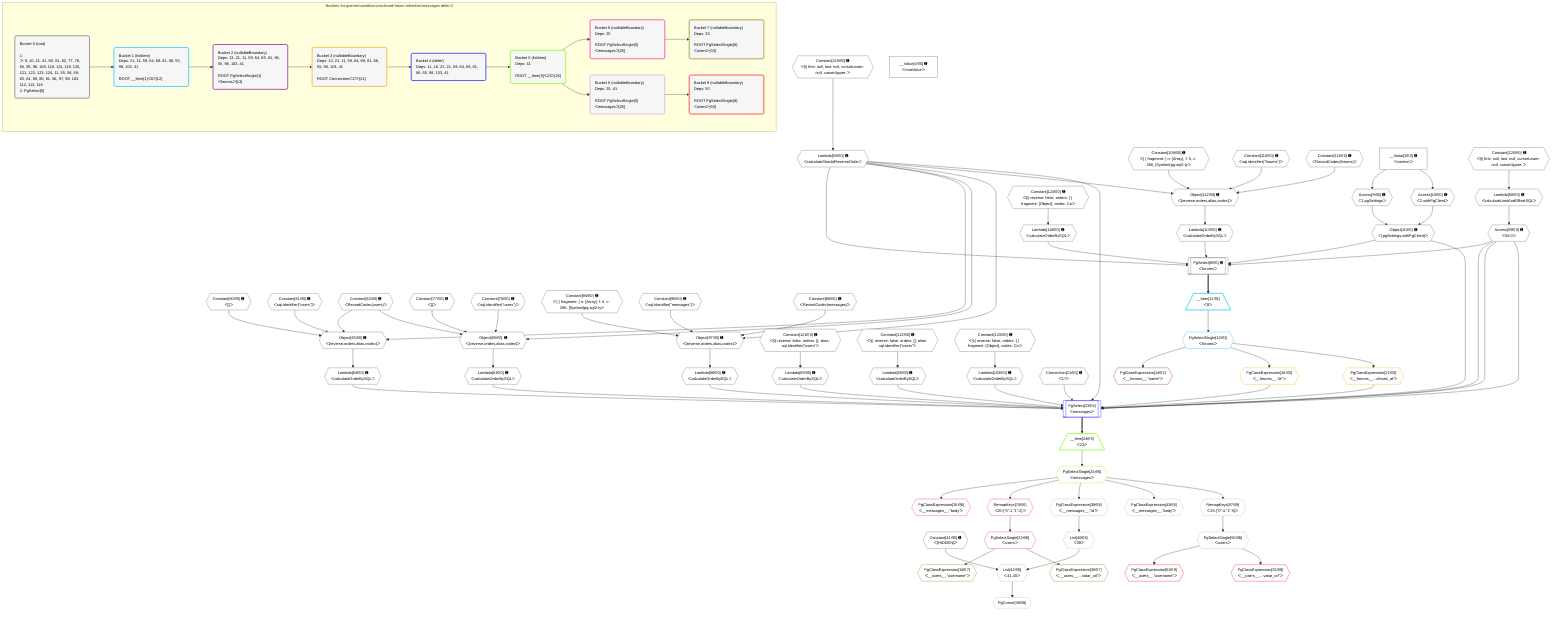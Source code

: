 %%{init: {'themeVariables': { 'fontSize': '12px'}}}%%
graph TD
    classDef path fill:#eee,stroke:#000,color:#000
    classDef plan fill:#fff,stroke-width:1px,color:#000
    classDef itemplan fill:#fff,stroke-width:2px,color:#000
    classDef unbatchedplan fill:#dff,stroke-width:1px,color:#000
    classDef sideeffectplan fill:#fcc,stroke-width:2px,color:#000
    classDef bucket fill:#f6f6f6,color:#000,stroke-width:2px,text-align:left


    %% plan dependencies
    PgSelect8[["PgSelect[8∈0] ➊<br />ᐸforumsᐳ"]]:::plan
    Object11{{"Object[11∈0] ➊<br />ᐸ{pgSettings,withPgClient}ᐳ"}}:::plan
    Lambda55{{"Lambda[55∈0] ➊<br />ᐸcalculateShouldReverseOrderᐳ"}}:::plan
    Access59{{"Access[59∈0] ➊<br />ᐸ58.0ᐳ"}}:::plan
    Lambda113{{"Lambda[113∈0] ➊<br />ᐸcalculateOrderBySQLᐳ"}}:::plan
    Lambda118{{"Lambda[118∈0] ➊<br />ᐸcalculateOrderBySQLᐳ"}}:::plan
    Object11 & Lambda55 & Access59 & Lambda113 & Lambda118 --> PgSelect8
    Object63{{"Object[63∈0] ➊<br />ᐸ{reverse,orders,alias,codec}ᐳ"}}:::plan
    Constant60{{"Constant[60∈0] ➊<br />ᐸ[]ᐳ"}}:::plan
    Constant61{{"Constant[61∈0] ➊<br />ᐸsql.identifier(”users”)ᐳ"}}:::plan
    Constant62{{"Constant[62∈0] ➊<br />ᐸRecordCodec(users)ᐳ"}}:::plan
    Lambda55 & Constant60 & Constant61 & Constant62 --> Object63
    Object80{{"Object[80∈0] ➊<br />ᐸ{reverse,orders,alias,codec}ᐳ"}}:::plan
    Constant77{{"Constant[77∈0] ➊<br />ᐸ[]ᐳ"}}:::plan
    Constant78{{"Constant[78∈0] ➊<br />ᐸsql.identifier(”users”)ᐳ"}}:::plan
    Lambda55 & Constant77 & Constant78 & Constant62 --> Object80
    Object97{{"Object[97∈0] ➊<br />ᐸ{reverse,orders,alias,codec}ᐳ"}}:::plan
    Constant94{{"Constant[94∈0] ➊<br />ᐸ[ { fragment: { n: [Array], f: 0, c: 266, [Symbol(pg-sql2-tyᐳ"}}:::plan
    Constant95{{"Constant[95∈0] ➊<br />ᐸsql.identifier(”messages”)ᐳ"}}:::plan
    Constant96{{"Constant[96∈0] ➊<br />ᐸRecordCodec(messages)ᐳ"}}:::plan
    Lambda55 & Constant94 & Constant95 & Constant96 --> Object97
    Object112{{"Object[112∈0] ➊<br />ᐸ{reverse,orders,alias,codec}ᐳ"}}:::plan
    Constant109{{"Constant[109∈0] ➊<br />ᐸ[ { fragment: { n: [Array], f: 0, c: 266, [Symbol(pg-sql2-tyᐳ"}}:::plan
    Constant110{{"Constant[110∈0] ➊<br />ᐸsql.identifier(”forums”)ᐳ"}}:::plan
    Constant111{{"Constant[111∈0] ➊<br />ᐸRecordCodec(forums)ᐳ"}}:::plan
    Lambda55 & Constant109 & Constant110 & Constant111 --> Object112
    Access9{{"Access[9∈0] ➊<br />ᐸ2.pgSettingsᐳ"}}:::plan
    Access10{{"Access[10∈0] ➊<br />ᐸ2.withPgClientᐳ"}}:::plan
    Access9 & Access10 --> Object11
    __Value2["__Value[2∈0] ➊<br />ᐸcontextᐳ"]:::plan
    __Value2 --> Access9
    __Value2 --> Access10
    Constant119{{"Constant[119∈0] ➊<br />ᐸ§{ first: null, last: null, cursorLower: null, cursorUpper: ᐳ"}}:::plan
    Constant119 --> Lambda55
    Lambda58{{"Lambda[58∈0] ➊<br />ᐸcalculateLimitAndOffsetSQLᐳ"}}:::plan
    Constant120{{"Constant[120∈0] ➊<br />ᐸ§{ first: null, last: null, cursorLower: null, cursorUpper: ᐳ"}}:::plan
    Constant120 --> Lambda58
    Lambda58 --> Access59
    Lambda64{{"Lambda[64∈0] ➊<br />ᐸcalculateOrderBySQLᐳ"}}:::plan
    Object63 --> Lambda64
    Lambda69{{"Lambda[69∈0] ➊<br />ᐸcalculateOrderBySQLᐳ"}}:::plan
    Constant121{{"Constant[121∈0] ➊<br />ᐸ§{ reverse: false, orders: [], alias: sql.identifier(”users”ᐳ"}}:::plan
    Constant121 --> Lambda69
    Lambda81{{"Lambda[81∈0] ➊<br />ᐸcalculateOrderBySQLᐳ"}}:::plan
    Object80 --> Lambda81
    Lambda86{{"Lambda[86∈0] ➊<br />ᐸcalculateOrderBySQLᐳ"}}:::plan
    Constant122{{"Constant[122∈0] ➊<br />ᐸ§{ reverse: false, orders: [], alias: sql.identifier(”users”ᐳ"}}:::plan
    Constant122 --> Lambda86
    Lambda98{{"Lambda[98∈0] ➊<br />ᐸcalculateOrderBySQLᐳ"}}:::plan
    Object97 --> Lambda98
    Lambda103{{"Lambda[103∈0] ➊<br />ᐸcalculateOrderBySQLᐳ"}}:::plan
    Constant123{{"Constant[123∈0] ➊<br />ᐸ§{ reverse: false, orders: [ { fragment: [Object], codec: Coᐳ"}}:::plan
    Constant123 --> Lambda103
    Object112 --> Lambda113
    Constant124{{"Constant[124∈0] ➊<br />ᐸ§{ reverse: false, orders: [ { fragment: [Object], codec: Coᐳ"}}:::plan
    Constant124 --> Lambda118
    __Value4["__Value[4∈0] ➊<br />ᐸrootValueᐳ"]:::plan
    Connection21{{"Connection[21∈0] ➊<br />ᐸ17ᐳ"}}:::plan
    Constant41{{"Constant[41∈0] ➊<br />ᐸ[HIDDEN]ᐳ"}}:::plan
    __Item12[/"__Item[12∈1]<br />ᐸ8ᐳ"\]:::itemplan
    PgSelect8 ==> __Item12
    PgSelectSingle13{{"PgSelectSingle[13∈1]<br />ᐸforumsᐳ"}}:::plan
    __Item12 --> PgSelectSingle13
    PgClassExpression14{{"PgClassExpression[14∈2]<br />ᐸ__forums__.”name”ᐳ"}}:::plan
    PgSelectSingle13 --> PgClassExpression14
    PgClassExpression16{{"PgClassExpression[16∈3]<br />ᐸ__forums__.”id”ᐳ"}}:::plan
    PgSelectSingle13 --> PgClassExpression16
    PgClassExpression22{{"PgClassExpression[22∈3]<br />ᐸ__forums__...chived_at”ᐳ"}}:::plan
    PgSelectSingle13 --> PgClassExpression22
    PgSelect23[["PgSelect[23∈4]<br />ᐸmessagesᐳ"]]:::plan
    Object11 & PgClassExpression16 & PgClassExpression22 & Connection21 & Access59 & Lambda64 & Lambda69 & Access59 & Lambda81 & Lambda86 & Lambda55 & Access59 & Lambda98 & Lambda103 --> PgSelect23
    __Item24[/"__Item[24∈5]<br />ᐸ23ᐳ"\]:::itemplan
    PgSelect23 ==> __Item24
    PgSelectSingle25{{"PgSelectSingle[25∈5]<br />ᐸmessagesᐳ"}}:::plan
    __Item24 --> PgSelectSingle25
    PgClassExpression26{{"PgClassExpression[26∈6]<br />ᐸ__messages__.”body”ᐳ"}}:::plan
    PgSelectSingle25 --> PgClassExpression26
    PgSelectSingle33{{"PgSelectSingle[33∈6]<br />ᐸusersᐳ"}}:::plan
    RemapKeys70{{"RemapKeys[70∈6]<br />ᐸ25:{”0”:1,”1”:2}ᐳ"}}:::plan
    RemapKeys70 --> PgSelectSingle33
    PgSelectSingle25 --> RemapKeys70
    PgClassExpression34{{"PgClassExpression[34∈7]<br />ᐸ__users__.”username”ᐳ"}}:::plan
    PgSelectSingle33 --> PgClassExpression34
    PgClassExpression35{{"PgClassExpression[35∈7]<br />ᐸ__users__....vatar_url”ᐳ"}}:::plan
    PgSelectSingle33 --> PgClassExpression35
    List42{{"List[42∈8]<br />ᐸ41,40ᐳ"}}:::plan
    List40{{"List[40∈8]<br />ᐸ39ᐳ"}}:::plan
    Constant41 & List40 --> List42
    PgCursor38{{"PgCursor[38∈8]"}}:::plan
    List42 --> PgCursor38
    PgClassExpression39{{"PgClassExpression[39∈8]<br />ᐸ__messages__.”id”ᐳ"}}:::plan
    PgSelectSingle25 --> PgClassExpression39
    PgClassExpression39 --> List40
    PgClassExpression43{{"PgClassExpression[43∈8]<br />ᐸ__messages__.”body”ᐳ"}}:::plan
    PgSelectSingle25 --> PgClassExpression43
    PgSelectSingle50{{"PgSelectSingle[50∈8]<br />ᐸusersᐳ"}}:::plan
    RemapKeys87{{"RemapKeys[87∈8]<br />ᐸ25:{”0”:4,”1”:5}ᐳ"}}:::plan
    RemapKeys87 --> PgSelectSingle50
    PgSelectSingle25 --> RemapKeys87
    PgClassExpression51{{"PgClassExpression[51∈9]<br />ᐸ__users__.”username”ᐳ"}}:::plan
    PgSelectSingle50 --> PgClassExpression51
    PgClassExpression52{{"PgClassExpression[52∈9]<br />ᐸ__users__....vatar_url”ᐳ"}}:::plan
    PgSelectSingle50 --> PgClassExpression52

    %% define steps

    subgraph "Buckets for queries/conditions/archived-forum-inherited-messages.defer-2"
    Bucket0("Bucket 0 (root)<br /><br />1: <br />ᐳ: 9, 10, 21, 41, 60, 61, 62, 77, 78, 94, 95, 96, 109, 110, 111, 119, 120, 121, 122, 123, 124, 11, 55, 58, 59, 63, 64, 69, 80, 81, 86, 97, 98, 103, 112, 113, 118<br />2: PgSelect[8]"):::bucket
    classDef bucket0 stroke:#696969
    class Bucket0,__Value2,__Value4,PgSelect8,Access9,Access10,Object11,Connection21,Constant41,Lambda55,Lambda58,Access59,Constant60,Constant61,Constant62,Object63,Lambda64,Lambda69,Constant77,Constant78,Object80,Lambda81,Lambda86,Constant94,Constant95,Constant96,Object97,Lambda98,Lambda103,Constant109,Constant110,Constant111,Object112,Lambda113,Lambda118,Constant119,Constant120,Constant121,Constant122,Constant123,Constant124 bucket0
    Bucket1("Bucket 1 (listItem)<br />Deps: 21, 11, 59, 64, 69, 81, 86, 55, 98, 103, 41<br /><br />ROOT __Item{1}ᐸ8ᐳ[12]"):::bucket
    classDef bucket1 stroke:#00bfff
    class Bucket1,__Item12,PgSelectSingle13 bucket1
    Bucket2("Bucket 2 (nullableBoundary)<br />Deps: 13, 21, 11, 59, 64, 69, 81, 86, 55, 98, 103, 41<br /><br />ROOT PgSelectSingle{1}ᐸforumsᐳ[13]"):::bucket
    classDef bucket2 stroke:#7f007f
    class Bucket2,PgClassExpression14 bucket2
    Bucket3("Bucket 3 (nullableBoundary)<br />Deps: 13, 21, 11, 59, 64, 69, 81, 86, 55, 98, 103, 41<br /><br />ROOT Connectionᐸ17ᐳ[21]"):::bucket
    classDef bucket3 stroke:#ffa500
    class Bucket3,PgClassExpression16,PgClassExpression22 bucket3
    Bucket4("Bucket 4 (defer)<br />Deps: 11, 16, 22, 21, 59, 64, 69, 81, 86, 55, 98, 103, 41"):::bucket
    classDef bucket4 stroke:#0000ff
    class Bucket4,PgSelect23 bucket4
    Bucket5("Bucket 5 (listItem)<br />Deps: 41<br /><br />ROOT __Item{5}ᐸ23ᐳ[24]"):::bucket
    classDef bucket5 stroke:#7fff00
    class Bucket5,__Item24,PgSelectSingle25 bucket5
    Bucket6("Bucket 6 (nullableBoundary)<br />Deps: 25<br /><br />ROOT PgSelectSingle{5}ᐸmessagesᐳ[25]"):::bucket
    classDef bucket6 stroke:#ff1493
    class Bucket6,PgClassExpression26,PgSelectSingle33,RemapKeys70 bucket6
    Bucket7("Bucket 7 (nullableBoundary)<br />Deps: 33<br /><br />ROOT PgSelectSingle{6}ᐸusersᐳ[33]"):::bucket
    classDef bucket7 stroke:#808000
    class Bucket7,PgClassExpression34,PgClassExpression35 bucket7
    Bucket8("Bucket 8 (nullableBoundary)<br />Deps: 25, 41<br /><br />ROOT PgSelectSingle{5}ᐸmessagesᐳ[25]"):::bucket
    classDef bucket8 stroke:#dda0dd
    class Bucket8,PgCursor38,PgClassExpression39,List40,List42,PgClassExpression43,PgSelectSingle50,RemapKeys87 bucket8
    Bucket9("Bucket 9 (nullableBoundary)<br />Deps: 50<br /><br />ROOT PgSelectSingle{8}ᐸusersᐳ[50]"):::bucket
    classDef bucket9 stroke:#ff0000
    class Bucket9,PgClassExpression51,PgClassExpression52 bucket9
    Bucket0 --> Bucket1
    Bucket1 --> Bucket2
    Bucket2 --> Bucket3
    Bucket3 --> Bucket4
    Bucket4 --> Bucket5
    Bucket5 --> Bucket6 & Bucket8
    Bucket6 --> Bucket7
    Bucket8 --> Bucket9
    end